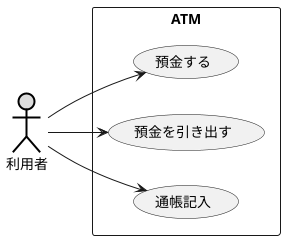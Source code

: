 @startuml 例題1
    left to right direction
    actor 利用者 #DDDDDD;line:black;line.bold;
    rectangle ATM {
        usecase 預金する
        usecase 預金を引き出す
        usecase 通帳記入
    }
    利用者 --> 預金する
    利用者 --> 預金を引き出す
    利用者 --> 通帳記入 
@enduml